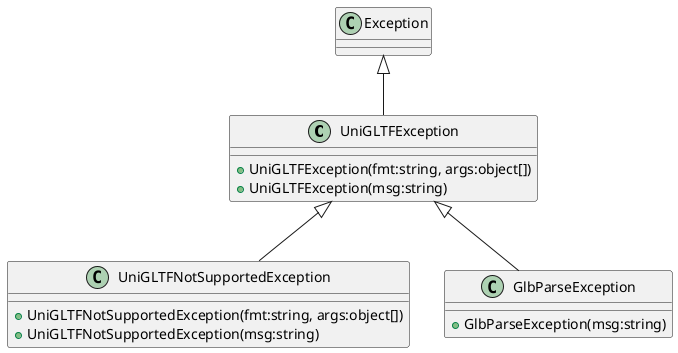 @startuml
class UniGLTFException {
    + UniGLTFException(fmt:string, args:object[])
    + UniGLTFException(msg:string)
}
class UniGLTFNotSupportedException {
    + UniGLTFNotSupportedException(fmt:string, args:object[])
    + UniGLTFNotSupportedException(msg:string)
}
class GlbParseException {
    + GlbParseException(msg:string)
}
Exception <|-- UniGLTFException
UniGLTFException <|-- UniGLTFNotSupportedException
UniGLTFException <|-- GlbParseException
@enduml
